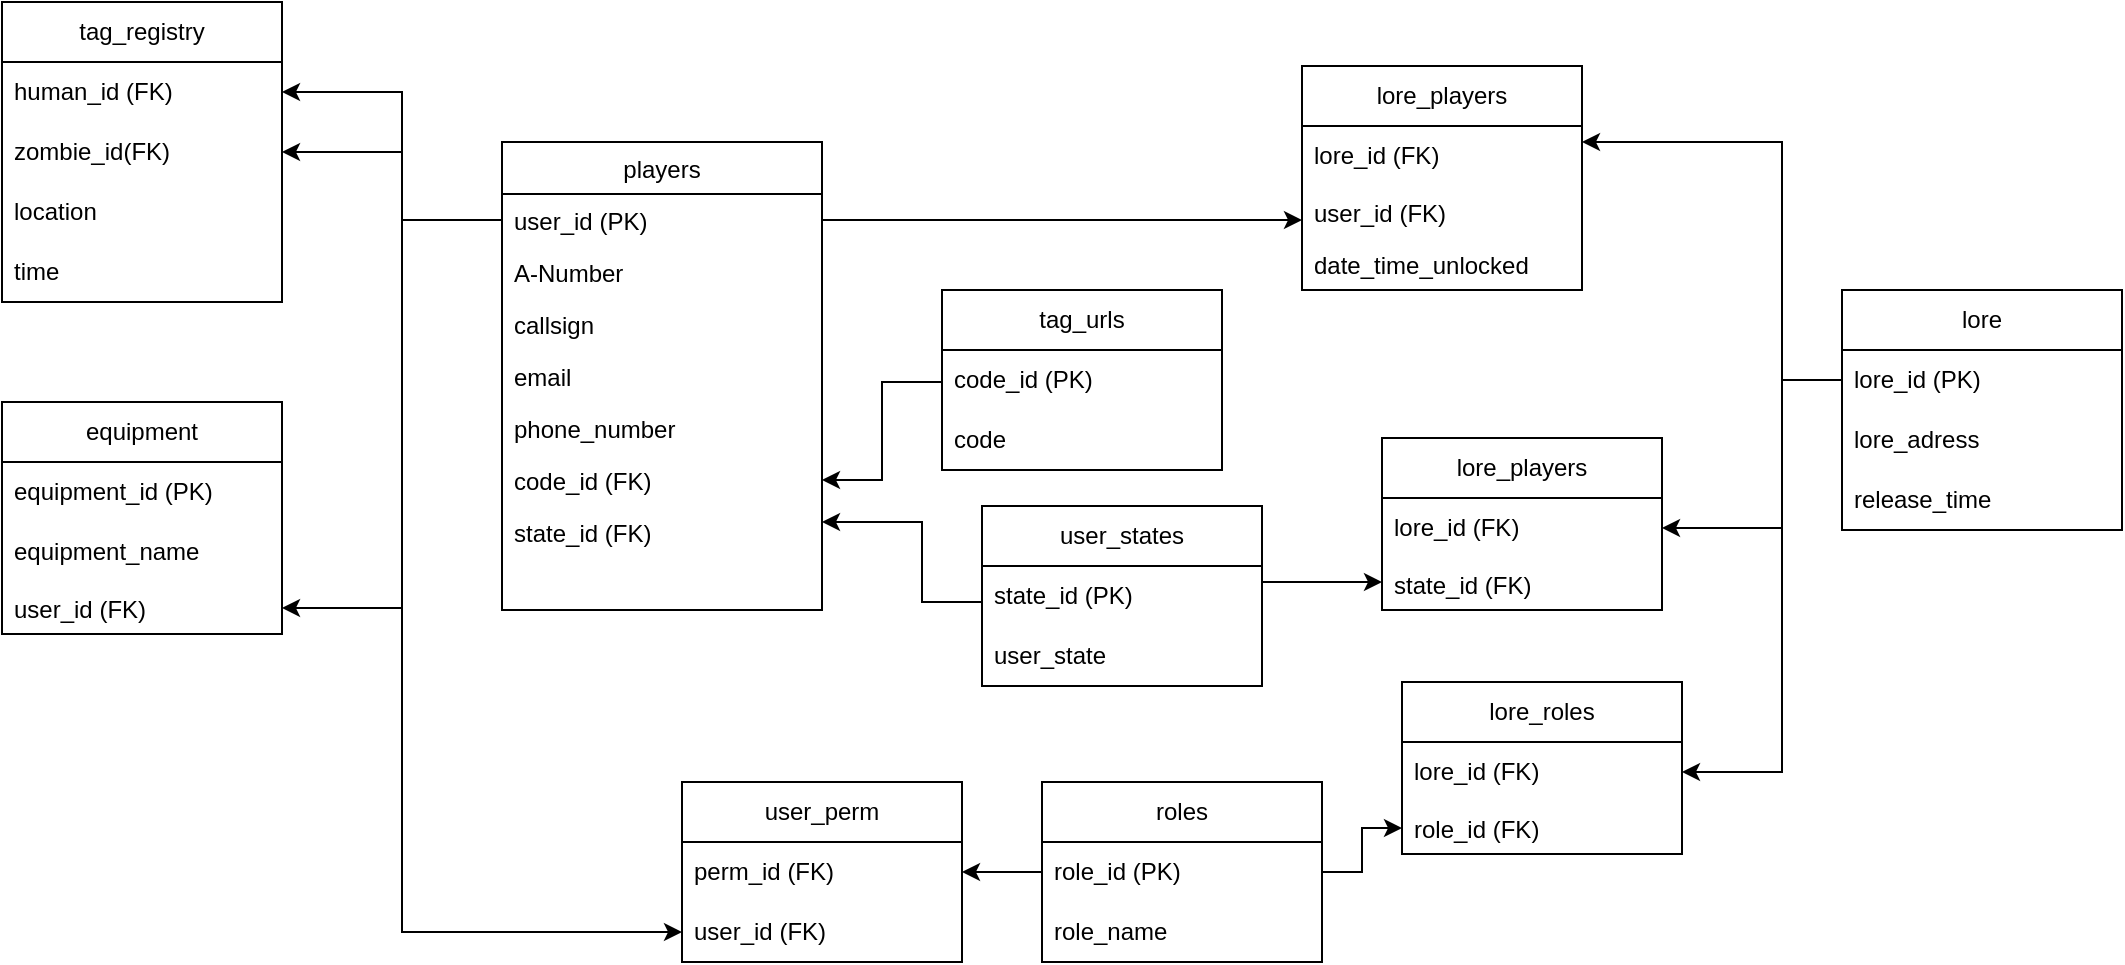 <mxfile version="21.0.6" type="device"><diagram id="C5RBs43oDa-KdzZeNtuy" name="Page-1"><mxGraphModel dx="693" dy="650" grid="1" gridSize="10" guides="1" tooltips="1" connect="1" arrows="1" fold="1" page="1" pageScale="1" pageWidth="827" pageHeight="1169" math="0" shadow="0"><root><mxCell id="WIyWlLk6GJQsqaUBKTNV-0"/><mxCell id="WIyWlLk6GJQsqaUBKTNV-1" parent="WIyWlLk6GJQsqaUBKTNV-0"/><mxCell id="zkfFHV4jXpPFQw0GAbJ--0" value="players" style="swimlane;fontStyle=0;align=center;verticalAlign=top;childLayout=stackLayout;horizontal=1;startSize=26;horizontalStack=0;resizeParent=1;resizeLast=0;collapsible=1;marginBottom=0;rounded=0;shadow=0;strokeWidth=1;" parent="WIyWlLk6GJQsqaUBKTNV-1" vertex="1"><mxGeometry x="320" y="110" width="160" height="234" as="geometry"><mxRectangle x="230" y="140" width="160" height="26" as="alternateBounds"/></mxGeometry></mxCell><mxCell id="zkfFHV4jXpPFQw0GAbJ--2" value="user_id (PK)" style="text;align=left;verticalAlign=top;spacingLeft=4;spacingRight=4;overflow=hidden;rotatable=0;points=[[0,0.5],[1,0.5]];portConstraint=eastwest;rounded=0;shadow=0;html=0;" parent="zkfFHV4jXpPFQw0GAbJ--0" vertex="1"><mxGeometry y="26" width="160" height="26" as="geometry"/></mxCell><mxCell id="AQYPV0FqTJ0ZGMceoSxR-54" value="A-Number" style="text;align=left;verticalAlign=top;spacingLeft=4;spacingRight=4;overflow=hidden;rotatable=0;points=[[0,0.5],[1,0.5]];portConstraint=eastwest;rounded=0;shadow=0;html=0;" vertex="1" parent="zkfFHV4jXpPFQw0GAbJ--0"><mxGeometry y="52" width="160" height="26" as="geometry"/></mxCell><mxCell id="zkfFHV4jXpPFQw0GAbJ--1" value="callsign" style="text;align=left;verticalAlign=top;spacingLeft=4;spacingRight=4;overflow=hidden;rotatable=0;points=[[0,0.5],[1,0.5]];portConstraint=eastwest;" parent="zkfFHV4jXpPFQw0GAbJ--0" vertex="1"><mxGeometry y="78" width="160" height="26" as="geometry"/></mxCell><mxCell id="zkfFHV4jXpPFQw0GAbJ--3" value="email" style="text;align=left;verticalAlign=top;spacingLeft=4;spacingRight=4;overflow=hidden;rotatable=0;points=[[0,0.5],[1,0.5]];portConstraint=eastwest;rounded=0;shadow=0;html=0;" parent="zkfFHV4jXpPFQw0GAbJ--0" vertex="1"><mxGeometry y="104" width="160" height="26" as="geometry"/></mxCell><mxCell id="AQYPV0FqTJ0ZGMceoSxR-0" value="phone_number" style="text;align=left;verticalAlign=top;spacingLeft=4;spacingRight=4;overflow=hidden;rotatable=0;points=[[0,0.5],[1,0.5]];portConstraint=eastwest;rounded=0;shadow=0;html=0;" vertex="1" parent="zkfFHV4jXpPFQw0GAbJ--0"><mxGeometry y="130" width="160" height="26" as="geometry"/></mxCell><mxCell id="AQYPV0FqTJ0ZGMceoSxR-11" value="code_id (FK)" style="text;align=left;verticalAlign=top;spacingLeft=4;spacingRight=4;overflow=hidden;rotatable=0;points=[[0,0.5],[1,0.5]];portConstraint=eastwest;rounded=0;shadow=0;html=0;" vertex="1" parent="zkfFHV4jXpPFQw0GAbJ--0"><mxGeometry y="156" width="160" height="26" as="geometry"/></mxCell><mxCell id="AQYPV0FqTJ0ZGMceoSxR-17" value="state_id (FK)" style="text;align=left;verticalAlign=top;spacingLeft=4;spacingRight=4;overflow=hidden;rotatable=0;points=[[0,0.5],[1,0.5]];portConstraint=eastwest;rounded=0;shadow=0;html=0;" vertex="1" parent="zkfFHV4jXpPFQw0GAbJ--0"><mxGeometry y="182" width="160" height="26" as="geometry"/></mxCell><mxCell id="AQYPV0FqTJ0ZGMceoSxR-5" value="tag_urls" style="swimlane;fontStyle=0;childLayout=stackLayout;horizontal=1;startSize=30;horizontalStack=0;resizeParent=1;resizeParentMax=0;resizeLast=0;collapsible=1;marginBottom=0;whiteSpace=wrap;html=1;" vertex="1" parent="WIyWlLk6GJQsqaUBKTNV-1"><mxGeometry x="540" y="184" width="140" height="90" as="geometry"/></mxCell><mxCell id="AQYPV0FqTJ0ZGMceoSxR-10" value="code_id (PK)" style="text;strokeColor=none;fillColor=none;align=left;verticalAlign=middle;spacingLeft=4;spacingRight=4;overflow=hidden;points=[[0,0.5],[1,0.5]];portConstraint=eastwest;rotatable=0;whiteSpace=wrap;html=1;" vertex="1" parent="AQYPV0FqTJ0ZGMceoSxR-5"><mxGeometry y="30" width="140" height="30" as="geometry"/></mxCell><mxCell id="AQYPV0FqTJ0ZGMceoSxR-6" value="code" style="text;strokeColor=none;fillColor=none;align=left;verticalAlign=middle;spacingLeft=4;spacingRight=4;overflow=hidden;points=[[0,0.5],[1,0.5]];portConstraint=eastwest;rotatable=0;whiteSpace=wrap;html=1;" vertex="1" parent="AQYPV0FqTJ0ZGMceoSxR-5"><mxGeometry y="60" width="140" height="30" as="geometry"/></mxCell><mxCell id="AQYPV0FqTJ0ZGMceoSxR-44" style="edgeStyle=orthogonalEdgeStyle;rounded=0;orthogonalLoop=1;jettySize=auto;html=1;" edge="1" parent="WIyWlLk6GJQsqaUBKTNV-1" source="AQYPV0FqTJ0ZGMceoSxR-12" target="AQYPV0FqTJ0ZGMceoSxR-17"><mxGeometry relative="1" as="geometry"><Array as="points"><mxPoint x="530" y="340"/><mxPoint x="530" y="300"/></Array></mxGeometry></mxCell><mxCell id="AQYPV0FqTJ0ZGMceoSxR-12" value="user_states" style="swimlane;fontStyle=0;childLayout=stackLayout;horizontal=1;startSize=30;horizontalStack=0;resizeParent=1;resizeParentMax=0;resizeLast=0;collapsible=1;marginBottom=0;whiteSpace=wrap;html=1;" vertex="1" parent="WIyWlLk6GJQsqaUBKTNV-1"><mxGeometry x="560" y="292" width="140" height="90" as="geometry"/></mxCell><mxCell id="AQYPV0FqTJ0ZGMceoSxR-13" value="state_id (PK)" style="text;strokeColor=none;fillColor=none;align=left;verticalAlign=middle;spacingLeft=4;spacingRight=4;overflow=hidden;points=[[0,0.5],[1,0.5]];portConstraint=eastwest;rotatable=0;whiteSpace=wrap;html=1;" vertex="1" parent="AQYPV0FqTJ0ZGMceoSxR-12"><mxGeometry y="30" width="140" height="30" as="geometry"/></mxCell><mxCell id="AQYPV0FqTJ0ZGMceoSxR-14" value="user_state" style="text;strokeColor=none;fillColor=none;align=left;verticalAlign=middle;spacingLeft=4;spacingRight=4;overflow=hidden;points=[[0,0.5],[1,0.5]];portConstraint=eastwest;rotatable=0;whiteSpace=wrap;html=1;" vertex="1" parent="AQYPV0FqTJ0ZGMceoSxR-12"><mxGeometry y="60" width="140" height="30" as="geometry"/></mxCell><mxCell id="AQYPV0FqTJ0ZGMceoSxR-18" value="roles" style="swimlane;fontStyle=0;childLayout=stackLayout;horizontal=1;startSize=30;horizontalStack=0;resizeParent=1;resizeParentMax=0;resizeLast=0;collapsible=1;marginBottom=0;whiteSpace=wrap;html=1;" vertex="1" parent="WIyWlLk6GJQsqaUBKTNV-1"><mxGeometry x="590" y="430" width="140" height="90" as="geometry"/></mxCell><mxCell id="AQYPV0FqTJ0ZGMceoSxR-19" value="role_id (PK)" style="text;strokeColor=none;fillColor=none;align=left;verticalAlign=middle;spacingLeft=4;spacingRight=4;overflow=hidden;points=[[0,0.5],[1,0.5]];portConstraint=eastwest;rotatable=0;whiteSpace=wrap;html=1;" vertex="1" parent="AQYPV0FqTJ0ZGMceoSxR-18"><mxGeometry y="30" width="140" height="30" as="geometry"/></mxCell><mxCell id="AQYPV0FqTJ0ZGMceoSxR-20" value="role_name" style="text;strokeColor=none;fillColor=none;align=left;verticalAlign=middle;spacingLeft=4;spacingRight=4;overflow=hidden;points=[[0,0.5],[1,0.5]];portConstraint=eastwest;rotatable=0;whiteSpace=wrap;html=1;" vertex="1" parent="AQYPV0FqTJ0ZGMceoSxR-18"><mxGeometry y="60" width="140" height="30" as="geometry"/></mxCell><mxCell id="AQYPV0FqTJ0ZGMceoSxR-24" value="tag_registry" style="swimlane;fontStyle=0;childLayout=stackLayout;horizontal=1;startSize=30;horizontalStack=0;resizeParent=1;resizeParentMax=0;resizeLast=0;collapsible=1;marginBottom=0;whiteSpace=wrap;html=1;" vertex="1" parent="WIyWlLk6GJQsqaUBKTNV-1"><mxGeometry x="70" y="40" width="140" height="150" as="geometry"/></mxCell><mxCell id="AQYPV0FqTJ0ZGMceoSxR-25" value="human_id (FK)" style="text;strokeColor=none;fillColor=none;align=left;verticalAlign=middle;spacingLeft=4;spacingRight=4;overflow=hidden;points=[[0,0.5],[1,0.5]];portConstraint=eastwest;rotatable=0;whiteSpace=wrap;html=1;" vertex="1" parent="AQYPV0FqTJ0ZGMceoSxR-24"><mxGeometry y="30" width="140" height="30" as="geometry"/></mxCell><mxCell id="AQYPV0FqTJ0ZGMceoSxR-26" value="zombie_id(FK)" style="text;strokeColor=none;fillColor=none;align=left;verticalAlign=middle;spacingLeft=4;spacingRight=4;overflow=hidden;points=[[0,0.5],[1,0.5]];portConstraint=eastwest;rotatable=0;whiteSpace=wrap;html=1;" vertex="1" parent="AQYPV0FqTJ0ZGMceoSxR-24"><mxGeometry y="60" width="140" height="30" as="geometry"/></mxCell><mxCell id="AQYPV0FqTJ0ZGMceoSxR-27" value="location" style="text;strokeColor=none;fillColor=none;align=left;verticalAlign=middle;spacingLeft=4;spacingRight=4;overflow=hidden;points=[[0,0.5],[1,0.5]];portConstraint=eastwest;rotatable=0;whiteSpace=wrap;html=1;" vertex="1" parent="AQYPV0FqTJ0ZGMceoSxR-24"><mxGeometry y="90" width="140" height="30" as="geometry"/></mxCell><mxCell id="AQYPV0FqTJ0ZGMceoSxR-28" value="time" style="text;strokeColor=none;fillColor=none;align=left;verticalAlign=middle;spacingLeft=4;spacingRight=4;overflow=hidden;points=[[0,0.5],[1,0.5]];portConstraint=eastwest;rotatable=0;whiteSpace=wrap;html=1;" vertex="1" parent="AQYPV0FqTJ0ZGMceoSxR-24"><mxGeometry y="120" width="140" height="30" as="geometry"/></mxCell><mxCell id="AQYPV0FqTJ0ZGMceoSxR-40" style="edgeStyle=orthogonalEdgeStyle;rounded=0;orthogonalLoop=1;jettySize=auto;html=1;" edge="1" parent="WIyWlLk6GJQsqaUBKTNV-1" source="zkfFHV4jXpPFQw0GAbJ--2" target="AQYPV0FqTJ0ZGMceoSxR-25"><mxGeometry relative="1" as="geometry"><Array as="points"><mxPoint x="270" y="149"/><mxPoint x="270" y="85"/></Array></mxGeometry></mxCell><mxCell id="AQYPV0FqTJ0ZGMceoSxR-41" style="edgeStyle=orthogonalEdgeStyle;rounded=0;orthogonalLoop=1;jettySize=auto;html=1;" edge="1" parent="WIyWlLk6GJQsqaUBKTNV-1" source="zkfFHV4jXpPFQw0GAbJ--2" target="AQYPV0FqTJ0ZGMceoSxR-26"><mxGeometry relative="1" as="geometry"><Array as="points"><mxPoint x="270" y="149"/><mxPoint x="270" y="115"/></Array></mxGeometry></mxCell><mxCell id="AQYPV0FqTJ0ZGMceoSxR-42" style="edgeStyle=orthogonalEdgeStyle;rounded=0;orthogonalLoop=1;jettySize=auto;html=1;" edge="1" parent="WIyWlLk6GJQsqaUBKTNV-1" source="AQYPV0FqTJ0ZGMceoSxR-10" target="AQYPV0FqTJ0ZGMceoSxR-11"><mxGeometry relative="1" as="geometry"><Array as="points"><mxPoint x="510" y="230"/><mxPoint x="510" y="279"/></Array></mxGeometry></mxCell><mxCell id="AQYPV0FqTJ0ZGMceoSxR-45" value="lore" style="swimlane;fontStyle=0;childLayout=stackLayout;horizontal=1;startSize=30;horizontalStack=0;resizeParent=1;resizeParentMax=0;resizeLast=0;collapsible=1;marginBottom=0;whiteSpace=wrap;html=1;" vertex="1" parent="WIyWlLk6GJQsqaUBKTNV-1"><mxGeometry x="990" y="184" width="140" height="120" as="geometry"/></mxCell><mxCell id="AQYPV0FqTJ0ZGMceoSxR-56" value="lore_id (PK)" style="text;strokeColor=none;fillColor=none;align=left;verticalAlign=middle;spacingLeft=4;spacingRight=4;overflow=hidden;points=[[0,0.5],[1,0.5]];portConstraint=eastwest;rotatable=0;whiteSpace=wrap;html=1;" vertex="1" parent="AQYPV0FqTJ0ZGMceoSxR-45"><mxGeometry y="30" width="140" height="30" as="geometry"/></mxCell><mxCell id="AQYPV0FqTJ0ZGMceoSxR-46" value="lore_adress" style="text;strokeColor=none;fillColor=none;align=left;verticalAlign=middle;spacingLeft=4;spacingRight=4;overflow=hidden;points=[[0,0.5],[1,0.5]];portConstraint=eastwest;rotatable=0;whiteSpace=wrap;html=1;" vertex="1" parent="AQYPV0FqTJ0ZGMceoSxR-45"><mxGeometry y="60" width="140" height="30" as="geometry"/></mxCell><mxCell id="AQYPV0FqTJ0ZGMceoSxR-53" value="release_time" style="text;strokeColor=none;fillColor=none;align=left;verticalAlign=middle;spacingLeft=4;spacingRight=4;overflow=hidden;points=[[0,0.5],[1,0.5]];portConstraint=eastwest;rotatable=0;whiteSpace=wrap;html=1;" vertex="1" parent="AQYPV0FqTJ0ZGMceoSxR-45"><mxGeometry y="90" width="140" height="30" as="geometry"/></mxCell><mxCell id="AQYPV0FqTJ0ZGMceoSxR-50" value="lore_players" style="swimlane;fontStyle=0;childLayout=stackLayout;horizontal=1;startSize=30;horizontalStack=0;resizeParent=1;resizeParentMax=0;resizeLast=0;collapsible=1;marginBottom=0;whiteSpace=wrap;html=1;" vertex="1" parent="WIyWlLk6GJQsqaUBKTNV-1"><mxGeometry x="720" y="72" width="140" height="112" as="geometry"/></mxCell><mxCell id="AQYPV0FqTJ0ZGMceoSxR-51" value="lore_id (FK)" style="text;strokeColor=none;fillColor=none;align=left;verticalAlign=middle;spacingLeft=4;spacingRight=4;overflow=hidden;points=[[0,0.5],[1,0.5]];portConstraint=eastwest;rotatable=0;whiteSpace=wrap;html=1;" vertex="1" parent="AQYPV0FqTJ0ZGMceoSxR-50"><mxGeometry y="30" width="140" height="30" as="geometry"/></mxCell><mxCell id="AQYPV0FqTJ0ZGMceoSxR-65" value="user_id (FK)" style="text;align=left;verticalAlign=top;spacingLeft=4;spacingRight=4;overflow=hidden;rotatable=0;points=[[0,0.5],[1,0.5]];portConstraint=eastwest;rounded=0;shadow=0;html=0;" vertex="1" parent="AQYPV0FqTJ0ZGMceoSxR-50"><mxGeometry y="60" width="140" height="26" as="geometry"/></mxCell><mxCell id="AQYPV0FqTJ0ZGMceoSxR-73" value="date_time_unlocked" style="text;align=left;verticalAlign=top;spacingLeft=4;spacingRight=4;overflow=hidden;rotatable=0;points=[[0,0.5],[1,0.5]];portConstraint=eastwest;rounded=0;shadow=0;html=0;" vertex="1" parent="AQYPV0FqTJ0ZGMceoSxR-50"><mxGeometry y="86" width="140" height="26" as="geometry"/></mxCell><mxCell id="AQYPV0FqTJ0ZGMceoSxR-57" style="edgeStyle=orthogonalEdgeStyle;rounded=0;orthogonalLoop=1;jettySize=auto;html=1;" edge="1" parent="WIyWlLk6GJQsqaUBKTNV-1" source="AQYPV0FqTJ0ZGMceoSxR-56" target="AQYPV0FqTJ0ZGMceoSxR-51"><mxGeometry relative="1" as="geometry"><Array as="points"><mxPoint x="960" y="229"/><mxPoint x="960" y="110"/></Array></mxGeometry></mxCell><mxCell id="AQYPV0FqTJ0ZGMceoSxR-58" value="equipment" style="swimlane;fontStyle=0;childLayout=stackLayout;horizontal=1;startSize=30;horizontalStack=0;resizeParent=1;resizeParentMax=0;resizeLast=0;collapsible=1;marginBottom=0;whiteSpace=wrap;html=1;" vertex="1" parent="WIyWlLk6GJQsqaUBKTNV-1"><mxGeometry x="70" y="240" width="140" height="116" as="geometry"/></mxCell><mxCell id="AQYPV0FqTJ0ZGMceoSxR-60" value="equipment_id (PK)" style="text;strokeColor=none;fillColor=none;align=left;verticalAlign=middle;spacingLeft=4;spacingRight=4;overflow=hidden;points=[[0,0.5],[1,0.5]];portConstraint=eastwest;rotatable=0;whiteSpace=wrap;html=1;" vertex="1" parent="AQYPV0FqTJ0ZGMceoSxR-58"><mxGeometry y="30" width="140" height="30" as="geometry"/></mxCell><mxCell id="AQYPV0FqTJ0ZGMceoSxR-59" value="equipment_name" style="text;strokeColor=none;fillColor=none;align=left;verticalAlign=middle;spacingLeft=4;spacingRight=4;overflow=hidden;points=[[0,0.5],[1,0.5]];portConstraint=eastwest;rotatable=0;whiteSpace=wrap;html=1;" vertex="1" parent="AQYPV0FqTJ0ZGMceoSxR-58"><mxGeometry y="60" width="140" height="30" as="geometry"/></mxCell><mxCell id="AQYPV0FqTJ0ZGMceoSxR-62" value="user_id (FK)" style="text;align=left;verticalAlign=top;spacingLeft=4;spacingRight=4;overflow=hidden;rotatable=0;points=[[0,0.5],[1,0.5]];portConstraint=eastwest;rounded=0;shadow=0;html=0;" vertex="1" parent="AQYPV0FqTJ0ZGMceoSxR-58"><mxGeometry y="90" width="140" height="26" as="geometry"/></mxCell><mxCell id="AQYPV0FqTJ0ZGMceoSxR-63" style="edgeStyle=orthogonalEdgeStyle;rounded=0;orthogonalLoop=1;jettySize=auto;html=1;" edge="1" parent="WIyWlLk6GJQsqaUBKTNV-1" source="zkfFHV4jXpPFQw0GAbJ--2" target="AQYPV0FqTJ0ZGMceoSxR-62"><mxGeometry relative="1" as="geometry"><Array as="points"><mxPoint x="270" y="149"/><mxPoint x="270" y="343"/></Array></mxGeometry></mxCell><mxCell id="AQYPV0FqTJ0ZGMceoSxR-66" style="edgeStyle=orthogonalEdgeStyle;rounded=0;orthogonalLoop=1;jettySize=auto;html=1;" edge="1" parent="WIyWlLk6GJQsqaUBKTNV-1" source="zkfFHV4jXpPFQw0GAbJ--2" target="AQYPV0FqTJ0ZGMceoSxR-65"><mxGeometry relative="1" as="geometry"><Array as="points"><mxPoint x="660" y="149"/><mxPoint x="660" y="149"/></Array></mxGeometry></mxCell><mxCell id="AQYPV0FqTJ0ZGMceoSxR-68" value="lore_players" style="swimlane;fontStyle=0;childLayout=stackLayout;horizontal=1;startSize=30;horizontalStack=0;resizeParent=1;resizeParentMax=0;resizeLast=0;collapsible=1;marginBottom=0;whiteSpace=wrap;html=1;" vertex="1" parent="WIyWlLk6GJQsqaUBKTNV-1"><mxGeometry x="760" y="258" width="140" height="86" as="geometry"/></mxCell><mxCell id="AQYPV0FqTJ0ZGMceoSxR-69" value="lore_id (FK)" style="text;strokeColor=none;fillColor=none;align=left;verticalAlign=middle;spacingLeft=4;spacingRight=4;overflow=hidden;points=[[0,0.5],[1,0.5]];portConstraint=eastwest;rotatable=0;whiteSpace=wrap;html=1;" vertex="1" parent="AQYPV0FqTJ0ZGMceoSxR-68"><mxGeometry y="30" width="140" height="30" as="geometry"/></mxCell><mxCell id="AQYPV0FqTJ0ZGMceoSxR-70" value="state_id (FK)" style="text;align=left;verticalAlign=top;spacingLeft=4;spacingRight=4;overflow=hidden;rotatable=0;points=[[0,0.5],[1,0.5]];portConstraint=eastwest;rounded=0;shadow=0;html=0;" vertex="1" parent="AQYPV0FqTJ0ZGMceoSxR-68"><mxGeometry y="60" width="140" height="26" as="geometry"/></mxCell><mxCell id="AQYPV0FqTJ0ZGMceoSxR-71" style="edgeStyle=orthogonalEdgeStyle;rounded=0;orthogonalLoop=1;jettySize=auto;html=1;" edge="1" parent="WIyWlLk6GJQsqaUBKTNV-1" source="AQYPV0FqTJ0ZGMceoSxR-56" target="AQYPV0FqTJ0ZGMceoSxR-69"><mxGeometry relative="1" as="geometry"><Array as="points"><mxPoint x="960" y="229"/><mxPoint x="960" y="303"/></Array></mxGeometry></mxCell><mxCell id="AQYPV0FqTJ0ZGMceoSxR-72" style="edgeStyle=orthogonalEdgeStyle;rounded=0;orthogonalLoop=1;jettySize=auto;html=1;" edge="1" parent="WIyWlLk6GJQsqaUBKTNV-1" source="AQYPV0FqTJ0ZGMceoSxR-13" target="AQYPV0FqTJ0ZGMceoSxR-70"><mxGeometry relative="1" as="geometry"><Array as="points"><mxPoint x="740" y="330"/><mxPoint x="740" y="330"/></Array></mxGeometry></mxCell><mxCell id="AQYPV0FqTJ0ZGMceoSxR-75" value="user_perm" style="swimlane;fontStyle=0;childLayout=stackLayout;horizontal=1;startSize=30;horizontalStack=0;resizeParent=1;resizeParentMax=0;resizeLast=0;collapsible=1;marginBottom=0;whiteSpace=wrap;html=1;" vertex="1" parent="WIyWlLk6GJQsqaUBKTNV-1"><mxGeometry x="410" y="430" width="140" height="90" as="geometry"/></mxCell><mxCell id="AQYPV0FqTJ0ZGMceoSxR-76" value="perm_id (FK)" style="text;strokeColor=none;fillColor=none;align=left;verticalAlign=middle;spacingLeft=4;spacingRight=4;overflow=hidden;points=[[0,0.5],[1,0.5]];portConstraint=eastwest;rotatable=0;whiteSpace=wrap;html=1;" vertex="1" parent="AQYPV0FqTJ0ZGMceoSxR-75"><mxGeometry y="30" width="140" height="30" as="geometry"/></mxCell><mxCell id="AQYPV0FqTJ0ZGMceoSxR-77" value="user_id (FK)" style="text;strokeColor=none;fillColor=none;align=left;verticalAlign=middle;spacingLeft=4;spacingRight=4;overflow=hidden;points=[[0,0.5],[1,0.5]];portConstraint=eastwest;rotatable=0;whiteSpace=wrap;html=1;" vertex="1" parent="AQYPV0FqTJ0ZGMceoSxR-75"><mxGeometry y="60" width="140" height="30" as="geometry"/></mxCell><mxCell id="AQYPV0FqTJ0ZGMceoSxR-78" style="edgeStyle=orthogonalEdgeStyle;rounded=0;orthogonalLoop=1;jettySize=auto;html=1;" edge="1" parent="WIyWlLk6GJQsqaUBKTNV-1" source="AQYPV0FqTJ0ZGMceoSxR-19" target="AQYPV0FqTJ0ZGMceoSxR-76"><mxGeometry relative="1" as="geometry"/></mxCell><mxCell id="AQYPV0FqTJ0ZGMceoSxR-80" style="edgeStyle=orthogonalEdgeStyle;rounded=0;orthogonalLoop=1;jettySize=auto;html=1;" edge="1" parent="WIyWlLk6GJQsqaUBKTNV-1" source="zkfFHV4jXpPFQw0GAbJ--2" target="AQYPV0FqTJ0ZGMceoSxR-77"><mxGeometry relative="1" as="geometry"><Array as="points"><mxPoint x="270" y="149"/><mxPoint x="270" y="505"/></Array></mxGeometry></mxCell><mxCell id="AQYPV0FqTJ0ZGMceoSxR-81" value="lore_roles" style="swimlane;fontStyle=0;childLayout=stackLayout;horizontal=1;startSize=30;horizontalStack=0;resizeParent=1;resizeParentMax=0;resizeLast=0;collapsible=1;marginBottom=0;whiteSpace=wrap;html=1;" vertex="1" parent="WIyWlLk6GJQsqaUBKTNV-1"><mxGeometry x="770" y="380" width="140" height="86" as="geometry"/></mxCell><mxCell id="AQYPV0FqTJ0ZGMceoSxR-82" value="lore_id (FK)" style="text;strokeColor=none;fillColor=none;align=left;verticalAlign=middle;spacingLeft=4;spacingRight=4;overflow=hidden;points=[[0,0.5],[1,0.5]];portConstraint=eastwest;rotatable=0;whiteSpace=wrap;html=1;" vertex="1" parent="AQYPV0FqTJ0ZGMceoSxR-81"><mxGeometry y="30" width="140" height="30" as="geometry"/></mxCell><mxCell id="AQYPV0FqTJ0ZGMceoSxR-83" value="role_id (FK)" style="text;align=left;verticalAlign=top;spacingLeft=4;spacingRight=4;overflow=hidden;rotatable=0;points=[[0,0.5],[1,0.5]];portConstraint=eastwest;rounded=0;shadow=0;html=0;" vertex="1" parent="AQYPV0FqTJ0ZGMceoSxR-81"><mxGeometry y="60" width="140" height="26" as="geometry"/></mxCell><mxCell id="AQYPV0FqTJ0ZGMceoSxR-84" style="edgeStyle=orthogonalEdgeStyle;rounded=0;orthogonalLoop=1;jettySize=auto;html=1;" edge="1" parent="WIyWlLk6GJQsqaUBKTNV-1" source="AQYPV0FqTJ0ZGMceoSxR-19" target="AQYPV0FqTJ0ZGMceoSxR-83"><mxGeometry relative="1" as="geometry"/></mxCell><mxCell id="AQYPV0FqTJ0ZGMceoSxR-85" style="edgeStyle=orthogonalEdgeStyle;rounded=0;orthogonalLoop=1;jettySize=auto;html=1;" edge="1" parent="WIyWlLk6GJQsqaUBKTNV-1" source="AQYPV0FqTJ0ZGMceoSxR-56" target="AQYPV0FqTJ0ZGMceoSxR-82"><mxGeometry relative="1" as="geometry"><Array as="points"><mxPoint x="960" y="229"/><mxPoint x="960" y="425"/></Array></mxGeometry></mxCell></root></mxGraphModel></diagram></mxfile>